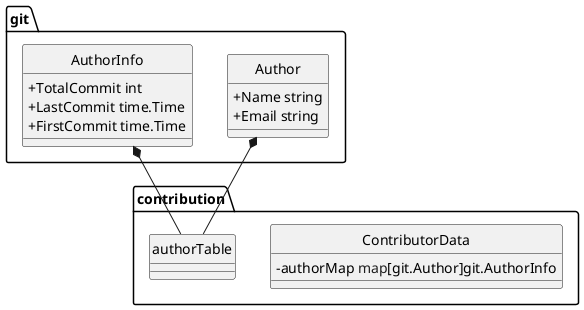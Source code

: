 @startuml
top to bottom direction
skinparam classAttributeIconSize 0
skinparam DefaultFontName Arial
skinparam DefaultFontSize 14
skinparam monochrome true
hide circle

namespace contribution {
    class ContributorData << (S,Aquamarine) >> {
        - authorMap <font color=blue>map</font>[git.Author]git.AuthorInfo

    }
    class authorTable << (S,Aquamarine) >> {
    }
}
"git.Author" *-- "contribution.authorTable"
"git.AuthorInfo" *-- "contribution.authorTable"

namespace git {
    top to bottom direction
    class Author << (S,Aquamarine) >> {
        + Name string
        + Email string

    }
    class AuthorInfo << (S,Aquamarine) >> {
        + TotalCommit int
        + LastCommit time.Time
        + FirstCommit time.Time

    }
}

@enduml